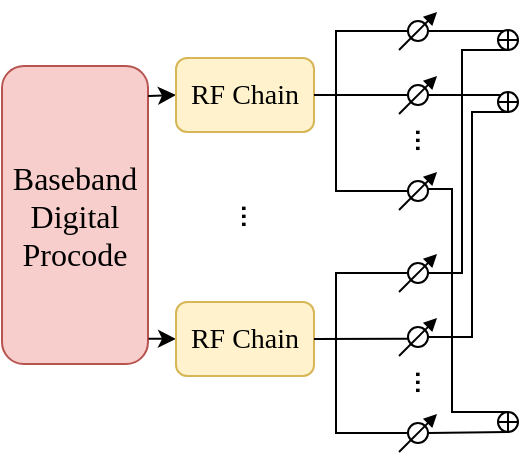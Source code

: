 <mxfile version="28.1.0">
  <diagram name="第 1 页" id="k4hPtUher2hlrK29j_PJ">
    <mxGraphModel dx="2186" dy="1147" grid="0" gridSize="10" guides="1" tooltips="1" connect="1" arrows="1" fold="1" page="0" pageScale="1" pageWidth="827" pageHeight="1169" math="0" shadow="0">
      <root>
        <mxCell id="0" />
        <mxCell id="1" parent="0" />
        <mxCell id="dsb9wVXwD5la8fzICJ-S-1" value="&lt;font style=&quot;font-size: 16px;&quot; face=&quot;Times New Roman&quot;&gt;Baseband Digital Procode&lt;/font&gt;" style="rounded=1;whiteSpace=wrap;html=1;fillColor=#f8cecc;strokeColor=#b85450;" vertex="1" parent="1">
          <mxGeometry x="-1308" y="-626" width="73" height="149" as="geometry" />
        </mxCell>
        <mxCell id="dsb9wVXwD5la8fzICJ-S-2" value="" style="endArrow=classic;html=1;rounded=0;entryX=0;entryY=0.5;entryDx=0;entryDy=0;exitX=1.001;exitY=0.101;exitDx=0;exitDy=0;exitPerimeter=0;" edge="1" parent="1" source="dsb9wVXwD5la8fzICJ-S-1" target="dsb9wVXwD5la8fzICJ-S-4">
          <mxGeometry width="50" height="50" relative="1" as="geometry">
            <mxPoint x="-1231" y="-611" as="sourcePoint" />
            <mxPoint x="-1372" y="-633" as="targetPoint" />
          </mxGeometry>
        </mxCell>
        <mxCell id="dsb9wVXwD5la8fzICJ-S-3" value="" style="endArrow=classic;html=1;rounded=0;entryX=0;entryY=0.5;entryDx=0;entryDy=0;exitX=1.004;exitY=0.915;exitDx=0;exitDy=0;exitPerimeter=0;" edge="1" parent="1" source="dsb9wVXwD5la8fzICJ-S-1" target="dsb9wVXwD5la8fzICJ-S-83">
          <mxGeometry width="50" height="50" relative="1" as="geometry">
            <mxPoint x="-1235" y="-489" as="sourcePoint" />
            <mxPoint x="-1373" y="-515.0" as="targetPoint" />
          </mxGeometry>
        </mxCell>
        <mxCell id="dsb9wVXwD5la8fzICJ-S-4" value="&lt;font face=&quot;Times New Roman&quot; style=&quot;font-size: 14px;&quot;&gt;RF Chain&lt;/font&gt;" style="rounded=1;whiteSpace=wrap;html=1;fillColor=#fff2cc;strokeColor=#d6b656;" vertex="1" parent="1">
          <mxGeometry x="-1221" y="-630" width="69" height="37" as="geometry" />
        </mxCell>
        <mxCell id="dsb9wVXwD5la8fzICJ-S-12" value="" style="shape=orEllipse;perimeter=ellipsePerimeter;whiteSpace=wrap;html=1;backgroundOutline=1;strokeWidth=1;" vertex="1" parent="1">
          <mxGeometry x="-1060" y="-644" width="10" height="10" as="geometry" />
        </mxCell>
        <mxCell id="dsb9wVXwD5la8fzICJ-S-15" value="" style="shape=orEllipse;perimeter=ellipsePerimeter;whiteSpace=wrap;html=1;backgroundOutline=1;" vertex="1" parent="1">
          <mxGeometry x="-1060" y="-613" width="10" height="10" as="geometry" />
        </mxCell>
        <mxCell id="dsb9wVXwD5la8fzICJ-S-21" value="" style="group" vertex="1" connectable="0" parent="1">
          <mxGeometry x="-1109.5" y="-653" width="19" height="19" as="geometry" />
        </mxCell>
        <mxCell id="dsb9wVXwD5la8fzICJ-S-19" value="" style="ellipse;whiteSpace=wrap;html=1;aspect=fixed;" vertex="1" parent="dsb9wVXwD5la8fzICJ-S-21">
          <mxGeometry x="4.5" y="4.5" width="10" height="10" as="geometry" />
        </mxCell>
        <mxCell id="dsb9wVXwD5la8fzICJ-S-20" value="" style="endArrow=block;html=1;rounded=0;endFill=1;startSize=6;endSize=4;" edge="1" parent="dsb9wVXwD5la8fzICJ-S-21">
          <mxGeometry width="50" height="50" relative="1" as="geometry">
            <mxPoint y="19" as="sourcePoint" />
            <mxPoint x="19" as="targetPoint" />
          </mxGeometry>
        </mxCell>
        <mxCell id="dsb9wVXwD5la8fzICJ-S-22" value="" style="group" vertex="1" connectable="0" parent="1">
          <mxGeometry x="-1109.5" y="-621" width="19" height="19" as="geometry" />
        </mxCell>
        <mxCell id="dsb9wVXwD5la8fzICJ-S-23" value="" style="ellipse;whiteSpace=wrap;html=1;aspect=fixed;" vertex="1" parent="dsb9wVXwD5la8fzICJ-S-22">
          <mxGeometry x="4.5" y="4.5" width="10" height="10" as="geometry" />
        </mxCell>
        <mxCell id="dsb9wVXwD5la8fzICJ-S-24" value="" style="endArrow=block;html=1;rounded=0;endFill=1;startSize=6;endSize=4;" edge="1" parent="dsb9wVXwD5la8fzICJ-S-22">
          <mxGeometry width="50" height="50" relative="1" as="geometry">
            <mxPoint y="19" as="sourcePoint" />
            <mxPoint x="19" as="targetPoint" />
          </mxGeometry>
        </mxCell>
        <mxCell id="dsb9wVXwD5la8fzICJ-S-28" value="" style="group" vertex="1" connectable="0" parent="1">
          <mxGeometry x="-1109.5" y="-573" width="19" height="19" as="geometry" />
        </mxCell>
        <mxCell id="dsb9wVXwD5la8fzICJ-S-29" value="" style="ellipse;whiteSpace=wrap;html=1;aspect=fixed;" vertex="1" parent="dsb9wVXwD5la8fzICJ-S-28">
          <mxGeometry x="4.5" y="4.5" width="10" height="10" as="geometry" />
        </mxCell>
        <mxCell id="dsb9wVXwD5la8fzICJ-S-30" value="" style="endArrow=block;html=1;rounded=0;endFill=1;startSize=6;endSize=4;" edge="1" parent="dsb9wVXwD5la8fzICJ-S-28">
          <mxGeometry width="50" height="50" relative="1" as="geometry">
            <mxPoint y="19" as="sourcePoint" />
            <mxPoint x="19" as="targetPoint" />
          </mxGeometry>
        </mxCell>
        <mxCell id="dsb9wVXwD5la8fzICJ-S-39" style="edgeStyle=orthogonalEdgeStyle;rounded=0;orthogonalLoop=1;jettySize=auto;html=1;exitX=1;exitY=0.5;exitDx=0;exitDy=0;entryX=0.26;entryY=0.06;entryDx=0;entryDy=0;endArrow=none;endFill=0;entryPerimeter=0;" edge="1" parent="1" source="dsb9wVXwD5la8fzICJ-S-19" target="dsb9wVXwD5la8fzICJ-S-12">
          <mxGeometry relative="1" as="geometry" />
        </mxCell>
        <mxCell id="dsb9wVXwD5la8fzICJ-S-44" style="edgeStyle=orthogonalEdgeStyle;rounded=0;orthogonalLoop=1;jettySize=auto;html=1;exitX=1;exitY=0.5;exitDx=0;exitDy=0;entryX=0;entryY=0;entryDx=0;entryDy=0;endArrow=none;endFill=0;" edge="1" parent="1" source="dsb9wVXwD5la8fzICJ-S-23" target="dsb9wVXwD5la8fzICJ-S-15">
          <mxGeometry relative="1" as="geometry" />
        </mxCell>
        <mxCell id="dsb9wVXwD5la8fzICJ-S-45" value="" style="shape=orEllipse;perimeter=ellipsePerimeter;whiteSpace=wrap;html=1;backgroundOutline=1;" vertex="1" parent="1">
          <mxGeometry x="-1060" y="-453" width="10" height="10" as="geometry" />
        </mxCell>
        <mxCell id="dsb9wVXwD5la8fzICJ-S-46" style="edgeStyle=orthogonalEdgeStyle;rounded=0;orthogonalLoop=1;jettySize=auto;html=1;exitX=1;exitY=0.5;exitDx=0;exitDy=0;entryX=0.5;entryY=0;entryDx=0;entryDy=0;endArrow=none;endFill=0;" edge="1" parent="1" target="dsb9wVXwD5la8fzICJ-S-45">
          <mxGeometry relative="1" as="geometry">
            <mxPoint x="-1095.0" y="-564.5" as="sourcePoint" />
            <mxPoint x="-1055" y="-463" as="targetPoint" />
            <Array as="points">
              <mxPoint x="-1083" y="-564" />
              <mxPoint x="-1083" y="-453" />
            </Array>
          </mxGeometry>
        </mxCell>
        <mxCell id="dsb9wVXwD5la8fzICJ-S-48" style="edgeStyle=orthogonalEdgeStyle;rounded=0;orthogonalLoop=1;jettySize=auto;html=1;exitX=0;exitY=0.5;exitDx=0;exitDy=0;entryX=0;entryY=0.5;entryDx=0;entryDy=0;endArrow=none;endFill=0;" edge="1" parent="1" source="dsb9wVXwD5la8fzICJ-S-19" target="dsb9wVXwD5la8fzICJ-S-29">
          <mxGeometry relative="1" as="geometry">
            <Array as="points">
              <mxPoint x="-1141" y="-643" />
              <mxPoint x="-1141" y="-563" />
            </Array>
          </mxGeometry>
        </mxCell>
        <mxCell id="dsb9wVXwD5la8fzICJ-S-60" value="&lt;b&gt;···&lt;/b&gt;" style="text;html=1;align=center;verticalAlign=middle;resizable=0;points=[];autosize=1;strokeColor=none;fillColor=none;rotation=90;" vertex="1" parent="1">
          <mxGeometry x="-1115" y="-602" width="30" height="26" as="geometry" />
        </mxCell>
        <mxCell id="dsb9wVXwD5la8fzICJ-S-61" value="" style="group" vertex="1" connectable="0" parent="1">
          <mxGeometry x="-1109.5" y="-532" width="19" height="19" as="geometry" />
        </mxCell>
        <mxCell id="dsb9wVXwD5la8fzICJ-S-62" value="" style="ellipse;whiteSpace=wrap;html=1;aspect=fixed;" vertex="1" parent="dsb9wVXwD5la8fzICJ-S-61">
          <mxGeometry x="4.5" y="4.5" width="10" height="10" as="geometry" />
        </mxCell>
        <mxCell id="dsb9wVXwD5la8fzICJ-S-63" value="" style="endArrow=block;html=1;rounded=0;endFill=1;startSize=6;endSize=4;" edge="1" parent="dsb9wVXwD5la8fzICJ-S-61">
          <mxGeometry width="50" height="50" relative="1" as="geometry">
            <mxPoint y="19" as="sourcePoint" />
            <mxPoint x="19" as="targetPoint" />
          </mxGeometry>
        </mxCell>
        <mxCell id="dsb9wVXwD5la8fzICJ-S-64" value="" style="group" vertex="1" connectable="0" parent="1">
          <mxGeometry x="-1109.5" y="-500" width="19" height="19" as="geometry" />
        </mxCell>
        <mxCell id="dsb9wVXwD5la8fzICJ-S-65" value="" style="ellipse;whiteSpace=wrap;html=1;aspect=fixed;" vertex="1" parent="dsb9wVXwD5la8fzICJ-S-64">
          <mxGeometry x="4.5" y="4.5" width="10" height="10" as="geometry" />
        </mxCell>
        <mxCell id="dsb9wVXwD5la8fzICJ-S-66" value="" style="endArrow=block;html=1;rounded=0;endFill=1;startSize=6;endSize=4;" edge="1" parent="dsb9wVXwD5la8fzICJ-S-64">
          <mxGeometry width="50" height="50" relative="1" as="geometry">
            <mxPoint y="19" as="sourcePoint" />
            <mxPoint x="19" as="targetPoint" />
          </mxGeometry>
        </mxCell>
        <mxCell id="dsb9wVXwD5la8fzICJ-S-67" value="" style="group" vertex="1" connectable="0" parent="1">
          <mxGeometry x="-1109.5" y="-452" width="19" height="19" as="geometry" />
        </mxCell>
        <mxCell id="dsb9wVXwD5la8fzICJ-S-68" value="" style="ellipse;whiteSpace=wrap;html=1;aspect=fixed;" vertex="1" parent="dsb9wVXwD5la8fzICJ-S-67">
          <mxGeometry x="4.5" y="4.5" width="10" height="10" as="geometry" />
        </mxCell>
        <mxCell id="dsb9wVXwD5la8fzICJ-S-69" value="" style="endArrow=block;html=1;rounded=0;endFill=1;startSize=6;endSize=4;" edge="1" parent="dsb9wVXwD5la8fzICJ-S-67">
          <mxGeometry width="50" height="50" relative="1" as="geometry">
            <mxPoint y="19" as="sourcePoint" />
            <mxPoint x="19" as="targetPoint" />
          </mxGeometry>
        </mxCell>
        <mxCell id="dsb9wVXwD5la8fzICJ-S-70" style="edgeStyle=orthogonalEdgeStyle;rounded=0;orthogonalLoop=1;jettySize=auto;html=1;exitX=0;exitY=0.5;exitDx=0;exitDy=0;entryX=0;entryY=0.5;entryDx=0;entryDy=0;endArrow=none;endFill=0;" edge="1" parent="1" source="dsb9wVXwD5la8fzICJ-S-62" target="dsb9wVXwD5la8fzICJ-S-68">
          <mxGeometry relative="1" as="geometry">
            <Array as="points">
              <mxPoint x="-1141" y="-522" />
              <mxPoint x="-1141" y="-442" />
            </Array>
          </mxGeometry>
        </mxCell>
        <mxCell id="dsb9wVXwD5la8fzICJ-S-71" value="&lt;b&gt;···&lt;/b&gt;" style="text;html=1;align=center;verticalAlign=middle;resizable=0;points=[];autosize=1;strokeColor=none;fillColor=none;rotation=90;" vertex="1" parent="1">
          <mxGeometry x="-1115" y="-481" width="30" height="26" as="geometry" />
        </mxCell>
        <mxCell id="dsb9wVXwD5la8fzICJ-S-78" value="" style="endArrow=none;html=1;rounded=0;exitX=1;exitY=0.5;exitDx=0;exitDy=0;entryX=0.5;entryY=1;entryDx=0;entryDy=0;" edge="1" parent="1" source="dsb9wVXwD5la8fzICJ-S-68" target="dsb9wVXwD5la8fzICJ-S-45">
          <mxGeometry width="50" height="50" relative="1" as="geometry">
            <mxPoint x="-1090" y="-417" as="sourcePoint" />
            <mxPoint x="-1040.5" y="-467.5" as="targetPoint" />
          </mxGeometry>
        </mxCell>
        <mxCell id="dsb9wVXwD5la8fzICJ-S-79" value="" style="endArrow=none;html=1;rounded=0;exitX=1;exitY=0.5;exitDx=0;exitDy=0;entryX=0.5;entryY=1;entryDx=0;entryDy=0;edgeStyle=orthogonalEdgeStyle;" edge="1" parent="1" source="dsb9wVXwD5la8fzICJ-S-62" target="dsb9wVXwD5la8fzICJ-S-12">
          <mxGeometry width="50" height="50" relative="1" as="geometry">
            <mxPoint x="-1066" y="-513" as="sourcePoint" />
            <mxPoint x="-1016" y="-563" as="targetPoint" />
            <Array as="points">
              <mxPoint x="-1078" y="-522" />
              <mxPoint x="-1078" y="-634" />
            </Array>
          </mxGeometry>
        </mxCell>
        <mxCell id="dsb9wVXwD5la8fzICJ-S-80" value="" style="endArrow=none;html=1;rounded=0;exitX=1;exitY=0.5;exitDx=0;exitDy=0;entryX=0.5;entryY=1;entryDx=0;entryDy=0;edgeStyle=orthogonalEdgeStyle;" edge="1" parent="1" source="dsb9wVXwD5la8fzICJ-S-65" target="dsb9wVXwD5la8fzICJ-S-15">
          <mxGeometry width="50" height="50" relative="1" as="geometry">
            <mxPoint x="-1066" y="-513" as="sourcePoint" />
            <mxPoint x="-1016" y="-563" as="targetPoint" />
            <Array as="points">
              <mxPoint x="-1073" y="-490" />
              <mxPoint x="-1073" y="-603" />
            </Array>
          </mxGeometry>
        </mxCell>
        <mxCell id="dsb9wVXwD5la8fzICJ-S-82" value="" style="endArrow=none;html=1;rounded=0;exitX=1;exitY=0.5;exitDx=0;exitDy=0;entryX=0;entryY=0.5;entryDx=0;entryDy=0;" edge="1" parent="1" source="dsb9wVXwD5la8fzICJ-S-4" target="dsb9wVXwD5la8fzICJ-S-23">
          <mxGeometry width="50" height="50" relative="1" as="geometry">
            <mxPoint x="-1240" y="-576" as="sourcePoint" />
            <mxPoint x="-1190" y="-626" as="targetPoint" />
          </mxGeometry>
        </mxCell>
        <mxCell id="dsb9wVXwD5la8fzICJ-S-83" value="&lt;font face=&quot;Times New Roman&quot; style=&quot;font-size: 14px;&quot;&gt;RF Chain&lt;/font&gt;" style="rounded=1;whiteSpace=wrap;html=1;fillColor=#fff2cc;strokeColor=#d6b656;" vertex="1" parent="1">
          <mxGeometry x="-1221" y="-508" width="69" height="37" as="geometry" />
        </mxCell>
        <mxCell id="dsb9wVXwD5la8fzICJ-S-84" value="" style="endArrow=none;html=1;rounded=0;exitX=1;exitY=0.5;exitDx=0;exitDy=0;entryX=0;entryY=0.5;entryDx=0;entryDy=0;" edge="1" parent="1" source="dsb9wVXwD5la8fzICJ-S-83">
          <mxGeometry width="50" height="50" relative="1" as="geometry">
            <mxPoint x="-1176" y="-489.67" as="sourcePoint" />
            <mxPoint x="-1105" y="-489.67" as="targetPoint" />
          </mxGeometry>
        </mxCell>
        <mxCell id="dsb9wVXwD5la8fzICJ-S-86" value="&lt;b&gt;···&lt;/b&gt;" style="text;html=1;align=center;verticalAlign=middle;resizable=0;points=[];autosize=1;strokeColor=none;fillColor=none;rotation=90;" vertex="1" parent="1">
          <mxGeometry x="-1201.5" y="-564.5" width="30" height="26" as="geometry" />
        </mxCell>
      </root>
    </mxGraphModel>
  </diagram>
</mxfile>
